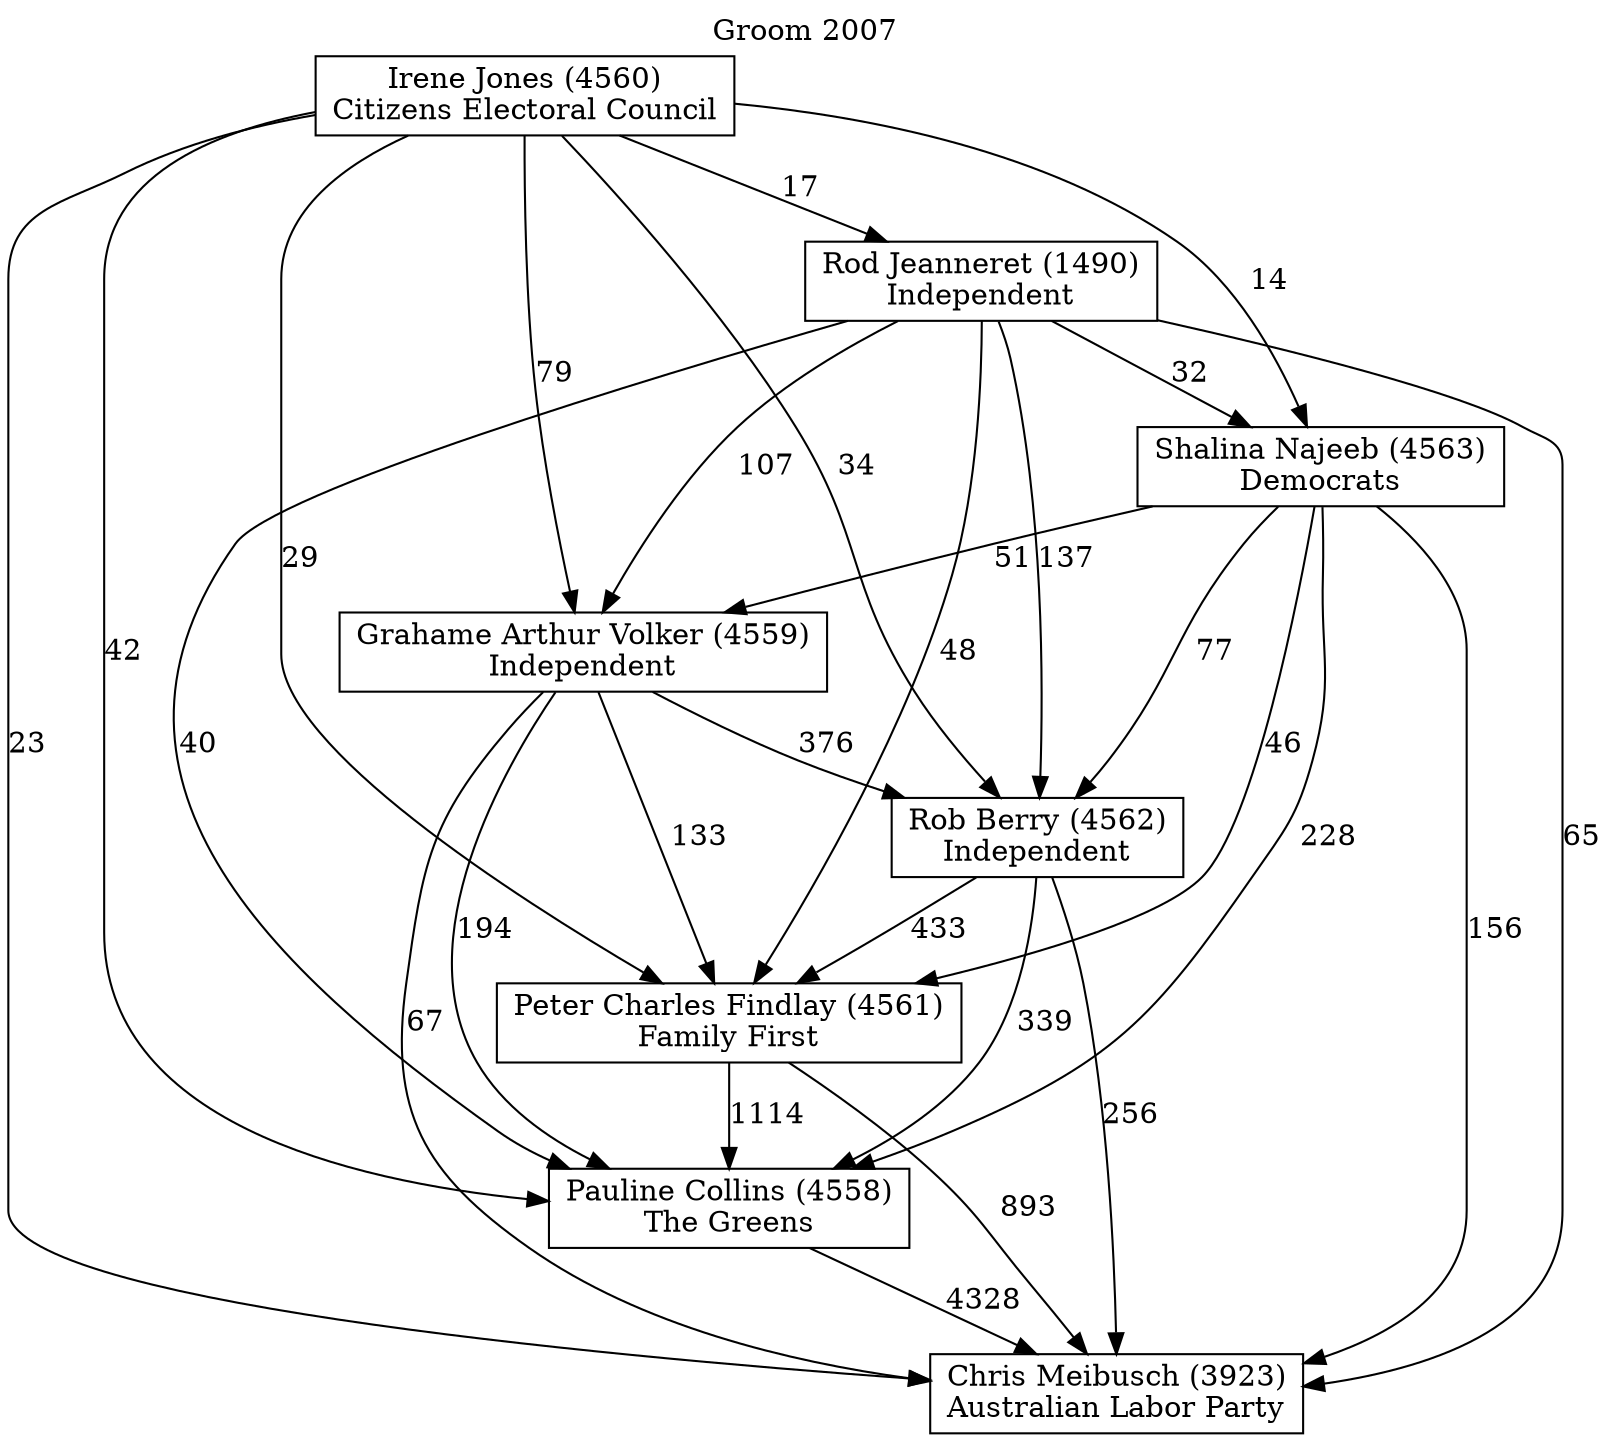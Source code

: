 // House preference flow
digraph "Chris Meibusch (3923)_Groom_2007" {
	graph [label="Groom 2007" labelloc=t mclimit=10]
	node [shape=box]
	"Chris Meibusch (3923)" [label="Chris Meibusch (3923)
Australian Labor Party"]
	"Grahame Arthur Volker (4559)" [label="Grahame Arthur Volker (4559)
Independent"]
	"Irene Jones (4560)" [label="Irene Jones (4560)
Citizens Electoral Council"]
	"Pauline Collins (4558)" [label="Pauline Collins (4558)
The Greens"]
	"Peter Charles Findlay (4561)" [label="Peter Charles Findlay (4561)
Family First"]
	"Rob Berry (4562)" [label="Rob Berry (4562)
Independent"]
	"Rod Jeanneret (1490)" [label="Rod Jeanneret (1490)
Independent"]
	"Shalina Najeeb (4563)" [label="Shalina Najeeb (4563)
Democrats"]
	"Grahame Arthur Volker (4559)" -> "Chris Meibusch (3923)" [label=67]
	"Grahame Arthur Volker (4559)" -> "Pauline Collins (4558)" [label=194]
	"Grahame Arthur Volker (4559)" -> "Peter Charles Findlay (4561)" [label=133]
	"Grahame Arthur Volker (4559)" -> "Rob Berry (4562)" [label=376]
	"Irene Jones (4560)" -> "Chris Meibusch (3923)" [label=23]
	"Irene Jones (4560)" -> "Grahame Arthur Volker (4559)" [label=79]
	"Irene Jones (4560)" -> "Pauline Collins (4558)" [label=42]
	"Irene Jones (4560)" -> "Peter Charles Findlay (4561)" [label=29]
	"Irene Jones (4560)" -> "Rob Berry (4562)" [label=34]
	"Irene Jones (4560)" -> "Rod Jeanneret (1490)" [label=17]
	"Irene Jones (4560)" -> "Shalina Najeeb (4563)" [label=14]
	"Pauline Collins (4558)" -> "Chris Meibusch (3923)" [label=4328]
	"Peter Charles Findlay (4561)" -> "Chris Meibusch (3923)" [label=893]
	"Peter Charles Findlay (4561)" -> "Pauline Collins (4558)" [label=1114]
	"Rob Berry (4562)" -> "Chris Meibusch (3923)" [label=256]
	"Rob Berry (4562)" -> "Pauline Collins (4558)" [label=339]
	"Rob Berry (4562)" -> "Peter Charles Findlay (4561)" [label=433]
	"Rod Jeanneret (1490)" -> "Chris Meibusch (3923)" [label=65]
	"Rod Jeanneret (1490)" -> "Grahame Arthur Volker (4559)" [label=107]
	"Rod Jeanneret (1490)" -> "Pauline Collins (4558)" [label=40]
	"Rod Jeanneret (1490)" -> "Peter Charles Findlay (4561)" [label=48]
	"Rod Jeanneret (1490)" -> "Rob Berry (4562)" [label=137]
	"Rod Jeanneret (1490)" -> "Shalina Najeeb (4563)" [label=32]
	"Shalina Najeeb (4563)" -> "Chris Meibusch (3923)" [label=156]
	"Shalina Najeeb (4563)" -> "Grahame Arthur Volker (4559)" [label=51]
	"Shalina Najeeb (4563)" -> "Pauline Collins (4558)" [label=228]
	"Shalina Najeeb (4563)" -> "Peter Charles Findlay (4561)" [label=46]
	"Shalina Najeeb (4563)" -> "Rob Berry (4562)" [label=77]
}
